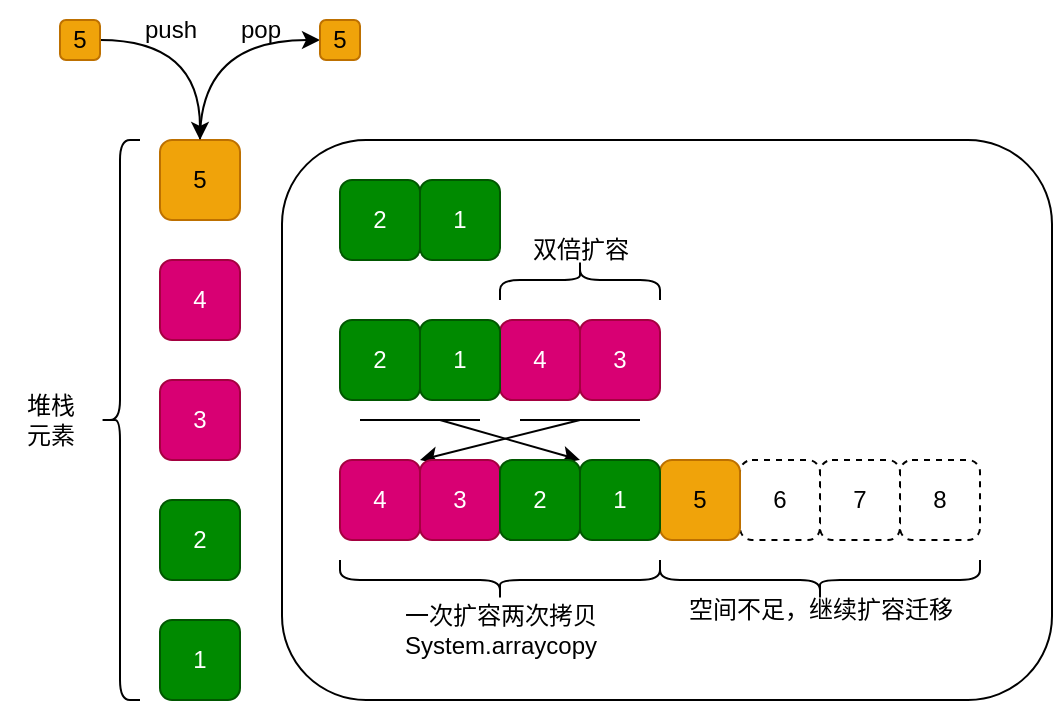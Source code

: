 <mxfile version="20.3.0" type="device"><diagram id="IGDPCqlta03A1sVm2BEP" name="第 1 页"><mxGraphModel dx="1422" dy="865" grid="1" gridSize="10" guides="1" tooltips="1" connect="1" arrows="1" fold="1" page="1" pageScale="1" pageWidth="827" pageHeight="1169" math="0" shadow="0"><root><mxCell id="0"/><mxCell id="1" parent="0"/><mxCell id="hQMD8iEe7YkQqM7p5a8m-12" style="edgeStyle=orthogonalEdgeStyle;curved=1;rounded=0;orthogonalLoop=1;jettySize=auto;html=1;entryX=0;entryY=0.5;entryDx=0;entryDy=0;exitX=0.5;exitY=0;exitDx=0;exitDy=0;" edge="1" parent="1" source="hQMD8iEe7YkQqM7p5a8m-2" target="hQMD8iEe7YkQqM7p5a8m-10"><mxGeometry relative="1" as="geometry"/></mxCell><mxCell id="hQMD8iEe7YkQqM7p5a8m-2" value="5" style="whiteSpace=wrap;html=1;aspect=fixed;rounded=1;fillColor=#f0a30a;fontColor=#000000;strokeColor=#BD7000;" vertex="1" parent="1"><mxGeometry x="200" y="490" width="40" height="40" as="geometry"/></mxCell><mxCell id="hQMD8iEe7YkQqM7p5a8m-3" value="4" style="whiteSpace=wrap;html=1;aspect=fixed;rounded=1;fillColor=#d80073;fontColor=#ffffff;strokeColor=#A50040;" vertex="1" parent="1"><mxGeometry x="200" y="550" width="40" height="40" as="geometry"/></mxCell><mxCell id="hQMD8iEe7YkQqM7p5a8m-4" value="3" style="whiteSpace=wrap;html=1;aspect=fixed;rounded=1;fillColor=#d80073;fontColor=#ffffff;strokeColor=#A50040;" vertex="1" parent="1"><mxGeometry x="200" y="610" width="40" height="40" as="geometry"/></mxCell><mxCell id="hQMD8iEe7YkQqM7p5a8m-5" value="2" style="whiteSpace=wrap;html=1;aspect=fixed;rounded=1;fillColor=#008a00;fontColor=#ffffff;strokeColor=#005700;" vertex="1" parent="1"><mxGeometry x="200" y="670" width="40" height="40" as="geometry"/></mxCell><mxCell id="hQMD8iEe7YkQqM7p5a8m-6" value="1" style="whiteSpace=wrap;html=1;aspect=fixed;rounded=1;fillColor=#008a00;fontColor=#ffffff;strokeColor=#005700;" vertex="1" parent="1"><mxGeometry x="200" y="730" width="40" height="40" as="geometry"/></mxCell><mxCell id="hQMD8iEe7YkQqM7p5a8m-7" value="" style="shape=curlyBracket;whiteSpace=wrap;html=1;rounded=1;" vertex="1" parent="1"><mxGeometry x="170" y="490" width="20" height="280" as="geometry"/></mxCell><mxCell id="hQMD8iEe7YkQqM7p5a8m-8" value="堆栈&lt;br&gt;元素" style="text;html=1;align=center;verticalAlign=middle;resizable=0;points=[];autosize=1;strokeColor=none;fillColor=none;" vertex="1" parent="1"><mxGeometry x="120" y="610" width="50" height="40" as="geometry"/></mxCell><mxCell id="hQMD8iEe7YkQqM7p5a8m-11" style="edgeStyle=orthogonalEdgeStyle;rounded=0;orthogonalLoop=1;jettySize=auto;html=1;entryX=0.5;entryY=0;entryDx=0;entryDy=0;curved=1;" edge="1" parent="1" source="hQMD8iEe7YkQqM7p5a8m-9" target="hQMD8iEe7YkQqM7p5a8m-2"><mxGeometry relative="1" as="geometry"/></mxCell><mxCell id="hQMD8iEe7YkQqM7p5a8m-9" value="5" style="whiteSpace=wrap;html=1;aspect=fixed;rounded=1;fillColor=#f0a30a;fontColor=#000000;strokeColor=#BD7000;" vertex="1" parent="1"><mxGeometry x="150" y="430" width="20" height="20" as="geometry"/></mxCell><mxCell id="hQMD8iEe7YkQqM7p5a8m-10" value="5" style="whiteSpace=wrap;html=1;aspect=fixed;rounded=1;fillColor=#f0a30a;fontColor=#000000;strokeColor=#BD7000;" vertex="1" parent="1"><mxGeometry x="280" y="430" width="20" height="20" as="geometry"/></mxCell><mxCell id="hQMD8iEe7YkQqM7p5a8m-13" value="push" style="text;html=1;align=center;verticalAlign=middle;resizable=0;points=[];autosize=1;strokeColor=none;fillColor=none;" vertex="1" parent="1"><mxGeometry x="180" y="420" width="50" height="30" as="geometry"/></mxCell><mxCell id="hQMD8iEe7YkQqM7p5a8m-14" value="pop" style="text;html=1;align=center;verticalAlign=middle;resizable=0;points=[];autosize=1;strokeColor=none;fillColor=none;" vertex="1" parent="1"><mxGeometry x="230" y="420" width="40" height="30" as="geometry"/></mxCell><mxCell id="hQMD8iEe7YkQqM7p5a8m-16" value="" style="rounded=1;whiteSpace=wrap;html=1;" vertex="1" parent="1"><mxGeometry x="261" y="490" width="385" height="280" as="geometry"/></mxCell><mxCell id="hQMD8iEe7YkQqM7p5a8m-17" value="1" style="whiteSpace=wrap;html=1;aspect=fixed;rounded=1;fillColor=#008a00;fontColor=#ffffff;strokeColor=#005700;" vertex="1" parent="1"><mxGeometry x="330" y="510" width="40" height="40" as="geometry"/></mxCell><mxCell id="hQMD8iEe7YkQqM7p5a8m-18" value="2" style="whiteSpace=wrap;html=1;aspect=fixed;rounded=1;fillColor=#008a00;fontColor=#ffffff;strokeColor=#005700;" vertex="1" parent="1"><mxGeometry x="290" y="510" width="40" height="40" as="geometry"/></mxCell><mxCell id="hQMD8iEe7YkQqM7p5a8m-21" value="4" style="whiteSpace=wrap;html=1;aspect=fixed;rounded=1;fillColor=#d80073;fontColor=#ffffff;strokeColor=#A50040;" vertex="1" parent="1"><mxGeometry x="370" y="580" width="40" height="40" as="geometry"/></mxCell><mxCell id="hQMD8iEe7YkQqM7p5a8m-23" value="3" style="whiteSpace=wrap;html=1;aspect=fixed;rounded=1;fillColor=#d80073;fontColor=#ffffff;strokeColor=#A50040;" vertex="1" parent="1"><mxGeometry x="410" y="580" width="40" height="40" as="geometry"/></mxCell><mxCell id="hQMD8iEe7YkQqM7p5a8m-33" value="" style="endArrow=none;html=1;rounded=0;curved=1;" edge="1" parent="1"><mxGeometry width="50" height="50" relative="1" as="geometry"><mxPoint x="380" y="630" as="sourcePoint"/><mxPoint x="440" y="630" as="targetPoint"/></mxGeometry></mxCell><mxCell id="hQMD8iEe7YkQqM7p5a8m-34" value="" style="endArrow=none;html=1;rounded=0;curved=1;" edge="1" parent="1"><mxGeometry width="50" height="50" relative="1" as="geometry"><mxPoint x="300" y="630" as="sourcePoint"/><mxPoint x="360" y="630" as="targetPoint"/></mxGeometry></mxCell><mxCell id="hQMD8iEe7YkQqM7p5a8m-40" value="" style="endArrow=classic;html=1;rounded=0;curved=1;entryX=0;entryY=0;entryDx=0;entryDy=0;" edge="1" parent="1"><mxGeometry width="50" height="50" relative="1" as="geometry"><mxPoint x="410" y="630" as="sourcePoint"/><mxPoint x="330" y="650" as="targetPoint"/></mxGeometry></mxCell><mxCell id="hQMD8iEe7YkQqM7p5a8m-42" value="" style="endArrow=classic;html=1;rounded=0;curved=1;entryX=0;entryY=0;entryDx=0;entryDy=0;" edge="1" parent="1"><mxGeometry width="50" height="50" relative="1" as="geometry"><mxPoint x="340" y="630" as="sourcePoint"/><mxPoint x="410" y="650" as="targetPoint"/></mxGeometry></mxCell><mxCell id="hQMD8iEe7YkQqM7p5a8m-43" value="" style="shape=curlyBracket;whiteSpace=wrap;html=1;rounded=1;rotation=90;" vertex="1" parent="1"><mxGeometry x="400" y="520" width="20" height="80" as="geometry"/></mxCell><mxCell id="hQMD8iEe7YkQqM7p5a8m-44" value="双倍扩容" style="text;html=1;align=center;verticalAlign=middle;resizable=0;points=[];autosize=1;strokeColor=none;fillColor=none;" vertex="1" parent="1"><mxGeometry x="375" y="530" width="70" height="30" as="geometry"/></mxCell><mxCell id="hQMD8iEe7YkQqM7p5a8m-45" value="" style="shape=curlyBracket;whiteSpace=wrap;html=1;rounded=1;rotation=-90;" vertex="1" parent="1"><mxGeometry x="360" y="630" width="20" height="160" as="geometry"/></mxCell><mxCell id="hQMD8iEe7YkQqM7p5a8m-61" value="8" style="whiteSpace=wrap;html=1;aspect=fixed;rounded=1;dashed=1;" vertex="1" parent="1"><mxGeometry x="570" y="650" width="40" height="40" as="geometry"/></mxCell><mxCell id="hQMD8iEe7YkQqM7p5a8m-62" value="7" style="whiteSpace=wrap;html=1;aspect=fixed;rounded=1;dashed=1;" vertex="1" parent="1"><mxGeometry x="530" y="650" width="40" height="40" as="geometry"/></mxCell><mxCell id="hQMD8iEe7YkQqM7p5a8m-63" value="6" style="whiteSpace=wrap;html=1;aspect=fixed;rounded=1;dashed=1;" vertex="1" parent="1"><mxGeometry x="490" y="650" width="40" height="40" as="geometry"/></mxCell><mxCell id="hQMD8iEe7YkQqM7p5a8m-64" value="5" style="whiteSpace=wrap;html=1;aspect=fixed;rounded=1;fillColor=#f0a30a;strokeColor=#BD7000;fontColor=#000000;" vertex="1" parent="1"><mxGeometry x="450" y="650" width="40" height="40" as="geometry"/></mxCell><mxCell id="hQMD8iEe7YkQqM7p5a8m-65" value="1" style="whiteSpace=wrap;html=1;aspect=fixed;rounded=1;fillColor=#008a00;fontColor=#ffffff;strokeColor=#005700;" vertex="1" parent="1"><mxGeometry x="410" y="650" width="40" height="40" as="geometry"/></mxCell><mxCell id="hQMD8iEe7YkQqM7p5a8m-66" value="3" style="whiteSpace=wrap;html=1;aspect=fixed;rounded=1;fillColor=#d80073;fontColor=#ffffff;strokeColor=#A50040;" vertex="1" parent="1"><mxGeometry x="330" y="650" width="40" height="40" as="geometry"/></mxCell><mxCell id="hQMD8iEe7YkQqM7p5a8m-67" value="2" style="whiteSpace=wrap;html=1;aspect=fixed;rounded=1;fillColor=#008a00;fontColor=#ffffff;strokeColor=#005700;" vertex="1" parent="1"><mxGeometry x="370" y="650" width="40" height="40" as="geometry"/></mxCell><mxCell id="hQMD8iEe7YkQqM7p5a8m-68" value="4" style="whiteSpace=wrap;html=1;aspect=fixed;rounded=1;fillColor=#d80073;fontColor=#ffffff;strokeColor=#A50040;" vertex="1" parent="1"><mxGeometry x="290" y="650" width="40" height="40" as="geometry"/></mxCell><mxCell id="hQMD8iEe7YkQqM7p5a8m-69" value="2" style="whiteSpace=wrap;html=1;aspect=fixed;rounded=1;fillColor=#008a00;fontColor=#ffffff;strokeColor=#005700;" vertex="1" parent="1"><mxGeometry x="290" y="580" width="40" height="40" as="geometry"/></mxCell><mxCell id="hQMD8iEe7YkQqM7p5a8m-70" value="1" style="whiteSpace=wrap;html=1;aspect=fixed;rounded=1;fillColor=#008a00;fontColor=#ffffff;strokeColor=#005700;" vertex="1" parent="1"><mxGeometry x="330" y="580" width="40" height="40" as="geometry"/></mxCell><mxCell id="hQMD8iEe7YkQqM7p5a8m-79" value="一次扩容两次拷贝&lt;br&gt;System.arraycopy" style="text;html=1;align=center;verticalAlign=middle;resizable=0;points=[];autosize=1;strokeColor=none;fillColor=none;" vertex="1" parent="1"><mxGeometry x="310" y="715" width="120" height="40" as="geometry"/></mxCell><mxCell id="hQMD8iEe7YkQqM7p5a8m-80" value="" style="shape=curlyBracket;whiteSpace=wrap;html=1;rounded=1;rotation=-90;" vertex="1" parent="1"><mxGeometry x="520" y="630" width="20" height="160" as="geometry"/></mxCell><mxCell id="hQMD8iEe7YkQqM7p5a8m-81" value="空间不足，继续扩容迁移" style="text;html=1;align=center;verticalAlign=middle;resizable=0;points=[];autosize=1;strokeColor=none;fillColor=none;" vertex="1" parent="1"><mxGeometry x="450" y="710" width="160" height="30" as="geometry"/></mxCell></root></mxGraphModel></diagram></mxfile>